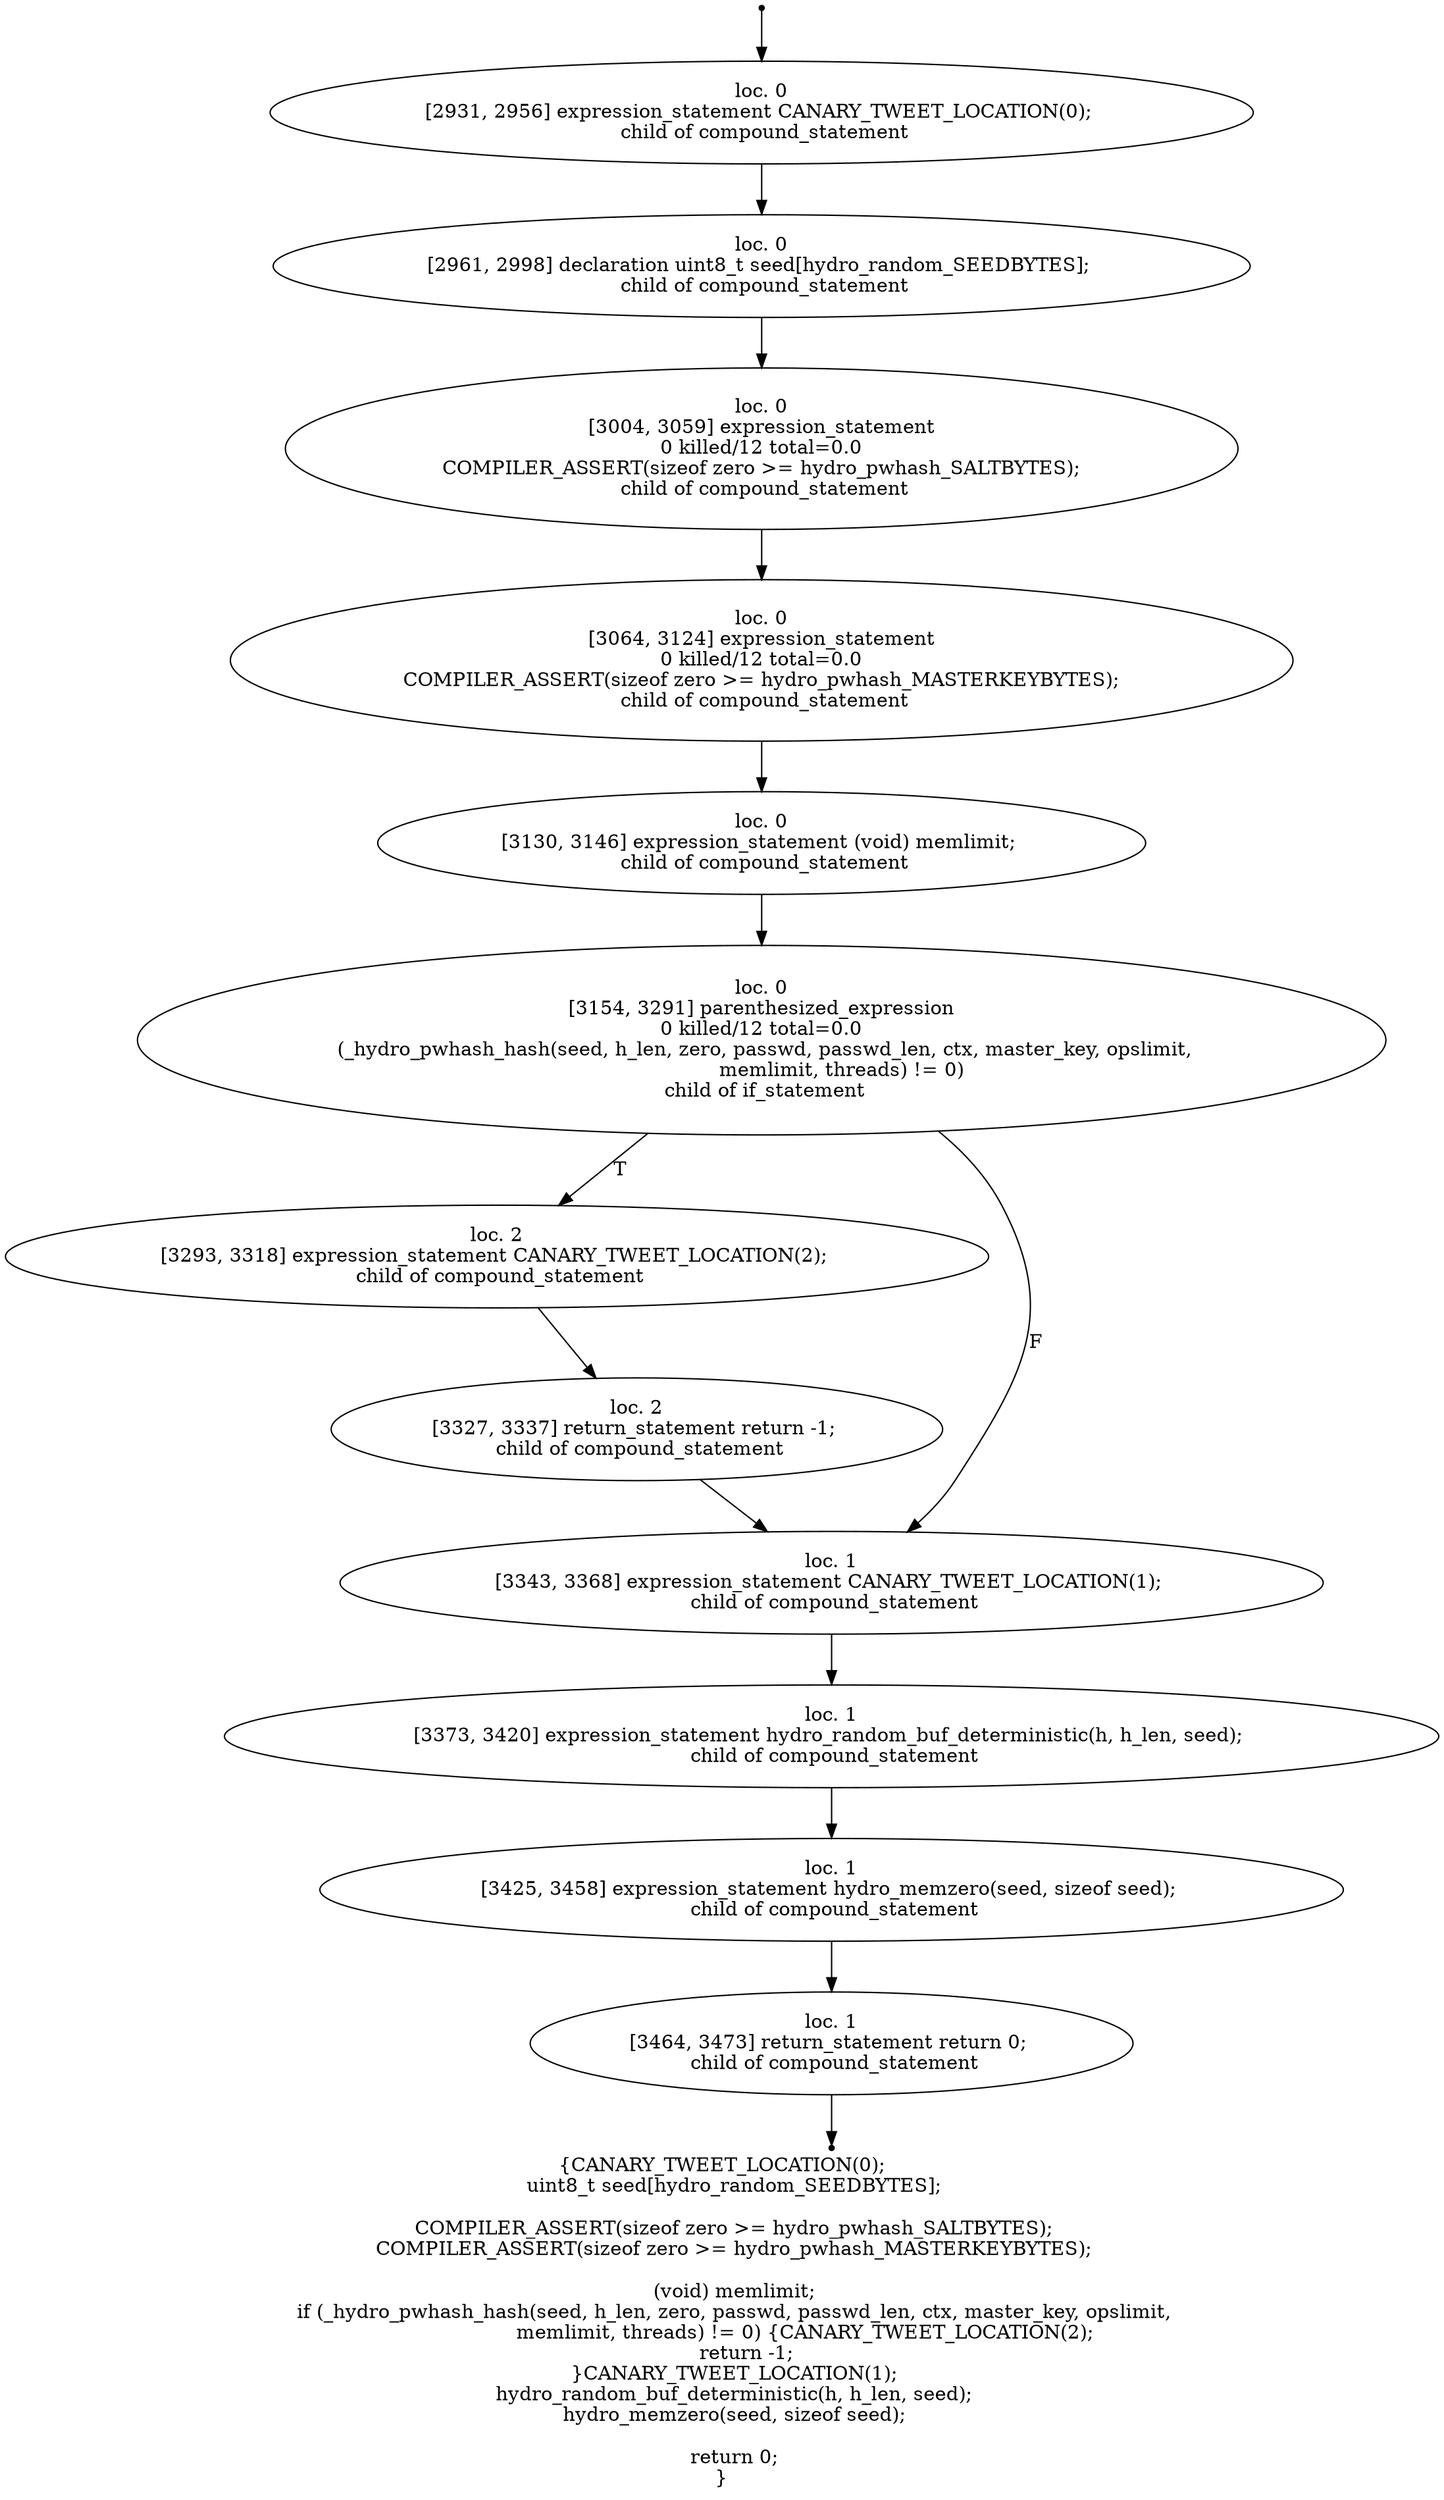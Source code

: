 digraph hydro_pwhash_deterministic_2 {
	initial [shape=point]
	initial -> "loc. 0
[2931, 2956] expression_statement CANARY_TWEET_LOCATION(0); 
 child of compound_statement"
	final [shape=point]
	"loc. 1
[3464, 3473] return_statement return 0; 
 child of compound_statement" -> final
	"loc. 0
[2931, 2956] expression_statement CANARY_TWEET_LOCATION(0); 
 child of compound_statement"
	"loc. 0
[2931, 2956] expression_statement CANARY_TWEET_LOCATION(0); 
 child of compound_statement" -> "loc. 0
[2961, 2998] declaration uint8_t seed[hydro_random_SEEDBYTES]; 
 child of compound_statement"
	"loc. 0
[2961, 2998] declaration uint8_t seed[hydro_random_SEEDBYTES]; 
 child of compound_statement"
	"loc. 0
[2961, 2998] declaration uint8_t seed[hydro_random_SEEDBYTES]; 
 child of compound_statement" -> "loc. 0
[3004, 3059] expression_statement
0 killed/12 total=0.0
 COMPILER_ASSERT(sizeof zero >= hydro_pwhash_SALTBYTES); 
 child of compound_statement"
	"loc. 0
[3004, 3059] expression_statement
0 killed/12 total=0.0
 COMPILER_ASSERT(sizeof zero >= hydro_pwhash_SALTBYTES); 
 child of compound_statement"
	"loc. 0
[3004, 3059] expression_statement
0 killed/12 total=0.0
 COMPILER_ASSERT(sizeof zero >= hydro_pwhash_SALTBYTES); 
 child of compound_statement" -> "loc. 0
[3064, 3124] expression_statement
0 killed/12 total=0.0
 COMPILER_ASSERT(sizeof zero >= hydro_pwhash_MASTERKEYBYTES); 
 child of compound_statement"
	"loc. 0
[3064, 3124] expression_statement
0 killed/12 total=0.0
 COMPILER_ASSERT(sizeof zero >= hydro_pwhash_MASTERKEYBYTES); 
 child of compound_statement"
	"loc. 0
[3064, 3124] expression_statement
0 killed/12 total=0.0
 COMPILER_ASSERT(sizeof zero >= hydro_pwhash_MASTERKEYBYTES); 
 child of compound_statement" -> "loc. 0
[3130, 3146] expression_statement (void) memlimit; 
 child of compound_statement"
	"loc. 0
[3130, 3146] expression_statement (void) memlimit; 
 child of compound_statement"
	"loc. 0
[3130, 3146] expression_statement (void) memlimit; 
 child of compound_statement" -> "loc. 0
[3154, 3291] parenthesized_expression
0 killed/12 total=0.0
 (_hydro_pwhash_hash(seed, h_len, zero, passwd, passwd_len, ctx, master_key, opslimit,
                           memlimit, threads) != 0) 
 child of if_statement"
	"loc. 0
[3154, 3291] parenthesized_expression
0 killed/12 total=0.0
 (_hydro_pwhash_hash(seed, h_len, zero, passwd, passwd_len, ctx, master_key, opslimit,
                           memlimit, threads) != 0) 
 child of if_statement"
	"loc. 0
[3154, 3291] parenthesized_expression
0 killed/12 total=0.0
 (_hydro_pwhash_hash(seed, h_len, zero, passwd, passwd_len, ctx, master_key, opslimit,
                           memlimit, threads) != 0) 
 child of if_statement" -> "loc. 2
[3293, 3318] expression_statement CANARY_TWEET_LOCATION(2); 
 child of compound_statement" [label=T]
	"loc. 0
[3154, 3291] parenthesized_expression
0 killed/12 total=0.0
 (_hydro_pwhash_hash(seed, h_len, zero, passwd, passwd_len, ctx, master_key, opslimit,
                           memlimit, threads) != 0) 
 child of if_statement" -> "loc. 1
[3343, 3368] expression_statement CANARY_TWEET_LOCATION(1); 
 child of compound_statement" [label=F]
	"loc. 2
[3293, 3318] expression_statement CANARY_TWEET_LOCATION(2); 
 child of compound_statement"
	"loc. 2
[3293, 3318] expression_statement CANARY_TWEET_LOCATION(2); 
 child of compound_statement" -> "loc. 2
[3327, 3337] return_statement return -1; 
 child of compound_statement"
	"loc. 1
[3343, 3368] expression_statement CANARY_TWEET_LOCATION(1); 
 child of compound_statement"
	"loc. 1
[3343, 3368] expression_statement CANARY_TWEET_LOCATION(1); 
 child of compound_statement" -> "loc. 1
[3373, 3420] expression_statement hydro_random_buf_deterministic(h, h_len, seed); 
 child of compound_statement"
	"loc. 2
[3327, 3337] return_statement return -1; 
 child of compound_statement"
	"loc. 2
[3327, 3337] return_statement return -1; 
 child of compound_statement" -> "loc. 1
[3343, 3368] expression_statement CANARY_TWEET_LOCATION(1); 
 child of compound_statement"
	"loc. 1
[3373, 3420] expression_statement hydro_random_buf_deterministic(h, h_len, seed); 
 child of compound_statement"
	"loc. 1
[3373, 3420] expression_statement hydro_random_buf_deterministic(h, h_len, seed); 
 child of compound_statement" -> "loc. 1
[3425, 3458] expression_statement hydro_memzero(seed, sizeof seed); 
 child of compound_statement"
	"loc. 1
[3425, 3458] expression_statement hydro_memzero(seed, sizeof seed); 
 child of compound_statement"
	"loc. 1
[3425, 3458] expression_statement hydro_memzero(seed, sizeof seed); 
 child of compound_statement" -> "loc. 1
[3464, 3473] return_statement return 0; 
 child of compound_statement"
	"loc. 1
[3464, 3473] return_statement return 0; 
 child of compound_statement"
	label="{CANARY_TWEET_LOCATION(0);
    uint8_t seed[hydro_random_SEEDBYTES];

    COMPILER_ASSERT(sizeof zero >= hydro_pwhash_SALTBYTES);
    COMPILER_ASSERT(sizeof zero >= hydro_pwhash_MASTERKEYBYTES);

    (void) memlimit;
    if (_hydro_pwhash_hash(seed, h_len, zero, passwd, passwd_len, ctx, master_key, opslimit,
                           memlimit, threads) != 0) {CANARY_TWEET_LOCATION(2);
        return -1;
    }CANARY_TWEET_LOCATION(1);
    hydro_random_buf_deterministic(h, h_len, seed);
    hydro_memzero(seed, sizeof seed);

    return 0;
}"
}
